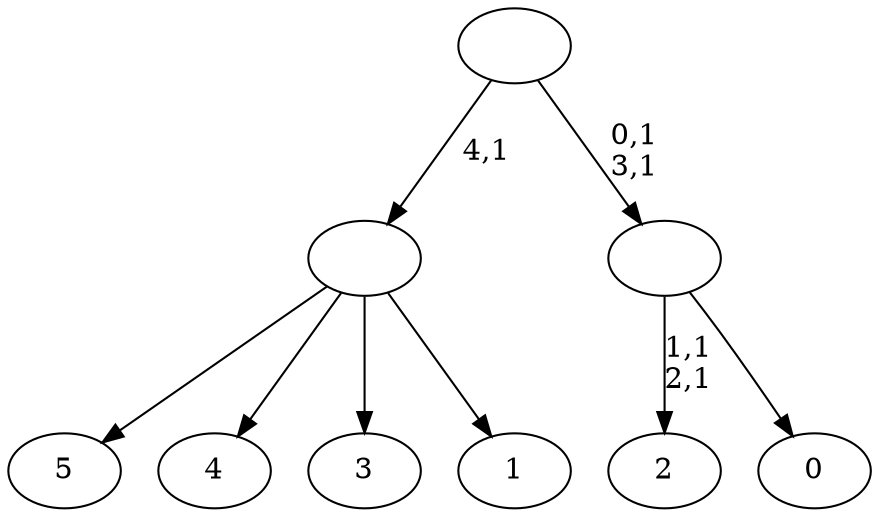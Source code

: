 digraph T {
	11 [label="5"]
	10 [label="4"]
	9 [label="3"]
	8 [label="2"]
	5 [label="1"]
	4 [label=""]
	3 [label="0"]
	2 [label=""]
	0 [label=""]
	4 -> 11 [label=""]
	4 -> 10 [label=""]
	4 -> 9 [label=""]
	4 -> 5 [label=""]
	2 -> 8 [label="1,1\n2,1"]
	2 -> 3 [label=""]
	0 -> 2 [label="0,1\n3,1"]
	0 -> 4 [label="4,1"]
}
